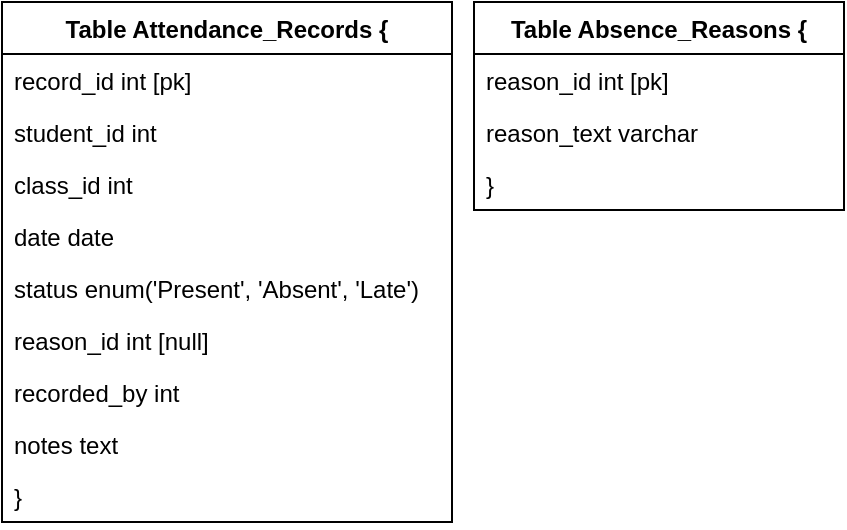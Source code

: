 <mxfile version="26.2.13">
  <diagram name="Page-1" id="LrqSTvpExJwse5NzD7ib">
    <mxGraphModel dx="1628" dy="801" grid="0" gridSize="10" guides="1" tooltips="1" connect="1" arrows="1" fold="1" page="0" pageScale="1" pageWidth="827" pageHeight="1169" math="0" shadow="0">
      <root>
        <mxCell id="0" />
        <mxCell id="1" parent="0" />
        <mxCell id="4Q2qiBS80WHTQVR9OkWI-2" value="Table Attendance_Records {" style="swimlane;fontStyle=1;childLayout=stackLayout;horizontal=1;startSize=26;horizontalStack=0;resizeParent=1;resizeParentMax=0;resizeLast=0;collapsible=1;marginBottom=0;" vertex="1" parent="1">
          <mxGeometry x="-130" y="222" width="225" height="260" as="geometry" />
        </mxCell>
        <mxCell id="4Q2qiBS80WHTQVR9OkWI-3" value="  record_id int [pk]" style="text;strokeColor=none;fillColor=none;align=left;verticalAlign=top;spacingLeft=4;spacingRight=4;overflow=hidden;rotatable=0;points=[[0,0.5],[1,0.5]];portConstraint=eastwest;" vertex="1" parent="4Q2qiBS80WHTQVR9OkWI-2">
          <mxGeometry y="26" width="225" height="26" as="geometry" />
        </mxCell>
        <mxCell id="4Q2qiBS80WHTQVR9OkWI-4" value="  student_id int" style="text;strokeColor=none;fillColor=none;align=left;verticalAlign=top;spacingLeft=4;spacingRight=4;overflow=hidden;rotatable=0;points=[[0,0.5],[1,0.5]];portConstraint=eastwest;" vertex="1" parent="4Q2qiBS80WHTQVR9OkWI-2">
          <mxGeometry y="52" width="225" height="26" as="geometry" />
        </mxCell>
        <mxCell id="4Q2qiBS80WHTQVR9OkWI-5" value="  class_id int" style="text;strokeColor=none;fillColor=none;align=left;verticalAlign=top;spacingLeft=4;spacingRight=4;overflow=hidden;rotatable=0;points=[[0,0.5],[1,0.5]];portConstraint=eastwest;" vertex="1" parent="4Q2qiBS80WHTQVR9OkWI-2">
          <mxGeometry y="78" width="225" height="26" as="geometry" />
        </mxCell>
        <mxCell id="4Q2qiBS80WHTQVR9OkWI-6" value="  date date" style="text;strokeColor=none;fillColor=none;align=left;verticalAlign=top;spacingLeft=4;spacingRight=4;overflow=hidden;rotatable=0;points=[[0,0.5],[1,0.5]];portConstraint=eastwest;" vertex="1" parent="4Q2qiBS80WHTQVR9OkWI-2">
          <mxGeometry y="104" width="225" height="26" as="geometry" />
        </mxCell>
        <mxCell id="4Q2qiBS80WHTQVR9OkWI-7" value="  status enum(&#39;Present&#39;, &#39;Absent&#39;, &#39;Late&#39;)" style="text;strokeColor=none;fillColor=none;align=left;verticalAlign=top;spacingLeft=4;spacingRight=4;overflow=hidden;rotatable=0;points=[[0,0.5],[1,0.5]];portConstraint=eastwest;" vertex="1" parent="4Q2qiBS80WHTQVR9OkWI-2">
          <mxGeometry y="130" width="225" height="26" as="geometry" />
        </mxCell>
        <mxCell id="4Q2qiBS80WHTQVR9OkWI-8" value="  reason_id int [null]" style="text;strokeColor=none;fillColor=none;align=left;verticalAlign=top;spacingLeft=4;spacingRight=4;overflow=hidden;rotatable=0;points=[[0,0.5],[1,0.5]];portConstraint=eastwest;" vertex="1" parent="4Q2qiBS80WHTQVR9OkWI-2">
          <mxGeometry y="156" width="225" height="26" as="geometry" />
        </mxCell>
        <mxCell id="4Q2qiBS80WHTQVR9OkWI-9" value="  recorded_by int" style="text;strokeColor=none;fillColor=none;align=left;verticalAlign=top;spacingLeft=4;spacingRight=4;overflow=hidden;rotatable=0;points=[[0,0.5],[1,0.5]];portConstraint=eastwest;" vertex="1" parent="4Q2qiBS80WHTQVR9OkWI-2">
          <mxGeometry y="182" width="225" height="26" as="geometry" />
        </mxCell>
        <mxCell id="4Q2qiBS80WHTQVR9OkWI-10" value="  notes text" style="text;strokeColor=none;fillColor=none;align=left;verticalAlign=top;spacingLeft=4;spacingRight=4;overflow=hidden;rotatable=0;points=[[0,0.5],[1,0.5]];portConstraint=eastwest;" vertex="1" parent="4Q2qiBS80WHTQVR9OkWI-2">
          <mxGeometry y="208" width="225" height="26" as="geometry" />
        </mxCell>
        <mxCell id="4Q2qiBS80WHTQVR9OkWI-11" value="}" style="text;strokeColor=none;fillColor=none;align=left;verticalAlign=top;spacingLeft=4;spacingRight=4;overflow=hidden;rotatable=0;points=[[0,0.5],[1,0.5]];portConstraint=eastwest;" vertex="1" parent="4Q2qiBS80WHTQVR9OkWI-2">
          <mxGeometry y="234" width="225" height="26" as="geometry" />
        </mxCell>
        <mxCell id="4Q2qiBS80WHTQVR9OkWI-12" value="Table Absence_Reasons {" style="swimlane;fontStyle=1;childLayout=stackLayout;horizontal=1;startSize=26;horizontalStack=0;resizeParent=1;resizeParentMax=0;resizeLast=0;collapsible=1;marginBottom=0;" vertex="1" parent="1">
          <mxGeometry x="106" y="222" width="185" height="104" as="geometry" />
        </mxCell>
        <mxCell id="4Q2qiBS80WHTQVR9OkWI-13" value="  reason_id int [pk]" style="text;strokeColor=none;fillColor=none;align=left;verticalAlign=top;spacingLeft=4;spacingRight=4;overflow=hidden;rotatable=0;points=[[0,0.5],[1,0.5]];portConstraint=eastwest;" vertex="1" parent="4Q2qiBS80WHTQVR9OkWI-12">
          <mxGeometry y="26" width="185" height="26" as="geometry" />
        </mxCell>
        <mxCell id="4Q2qiBS80WHTQVR9OkWI-14" value="  reason_text varchar" style="text;strokeColor=none;fillColor=none;align=left;verticalAlign=top;spacingLeft=4;spacingRight=4;overflow=hidden;rotatable=0;points=[[0,0.5],[1,0.5]];portConstraint=eastwest;" vertex="1" parent="4Q2qiBS80WHTQVR9OkWI-12">
          <mxGeometry y="52" width="185" height="26" as="geometry" />
        </mxCell>
        <mxCell id="4Q2qiBS80WHTQVR9OkWI-15" value="}" style="text;strokeColor=none;fillColor=none;align=left;verticalAlign=top;spacingLeft=4;spacingRight=4;overflow=hidden;rotatable=0;points=[[0,0.5],[1,0.5]];portConstraint=eastwest;" vertex="1" parent="4Q2qiBS80WHTQVR9OkWI-12">
          <mxGeometry y="78" width="185" height="26" as="geometry" />
        </mxCell>
      </root>
    </mxGraphModel>
  </diagram>
</mxfile>
